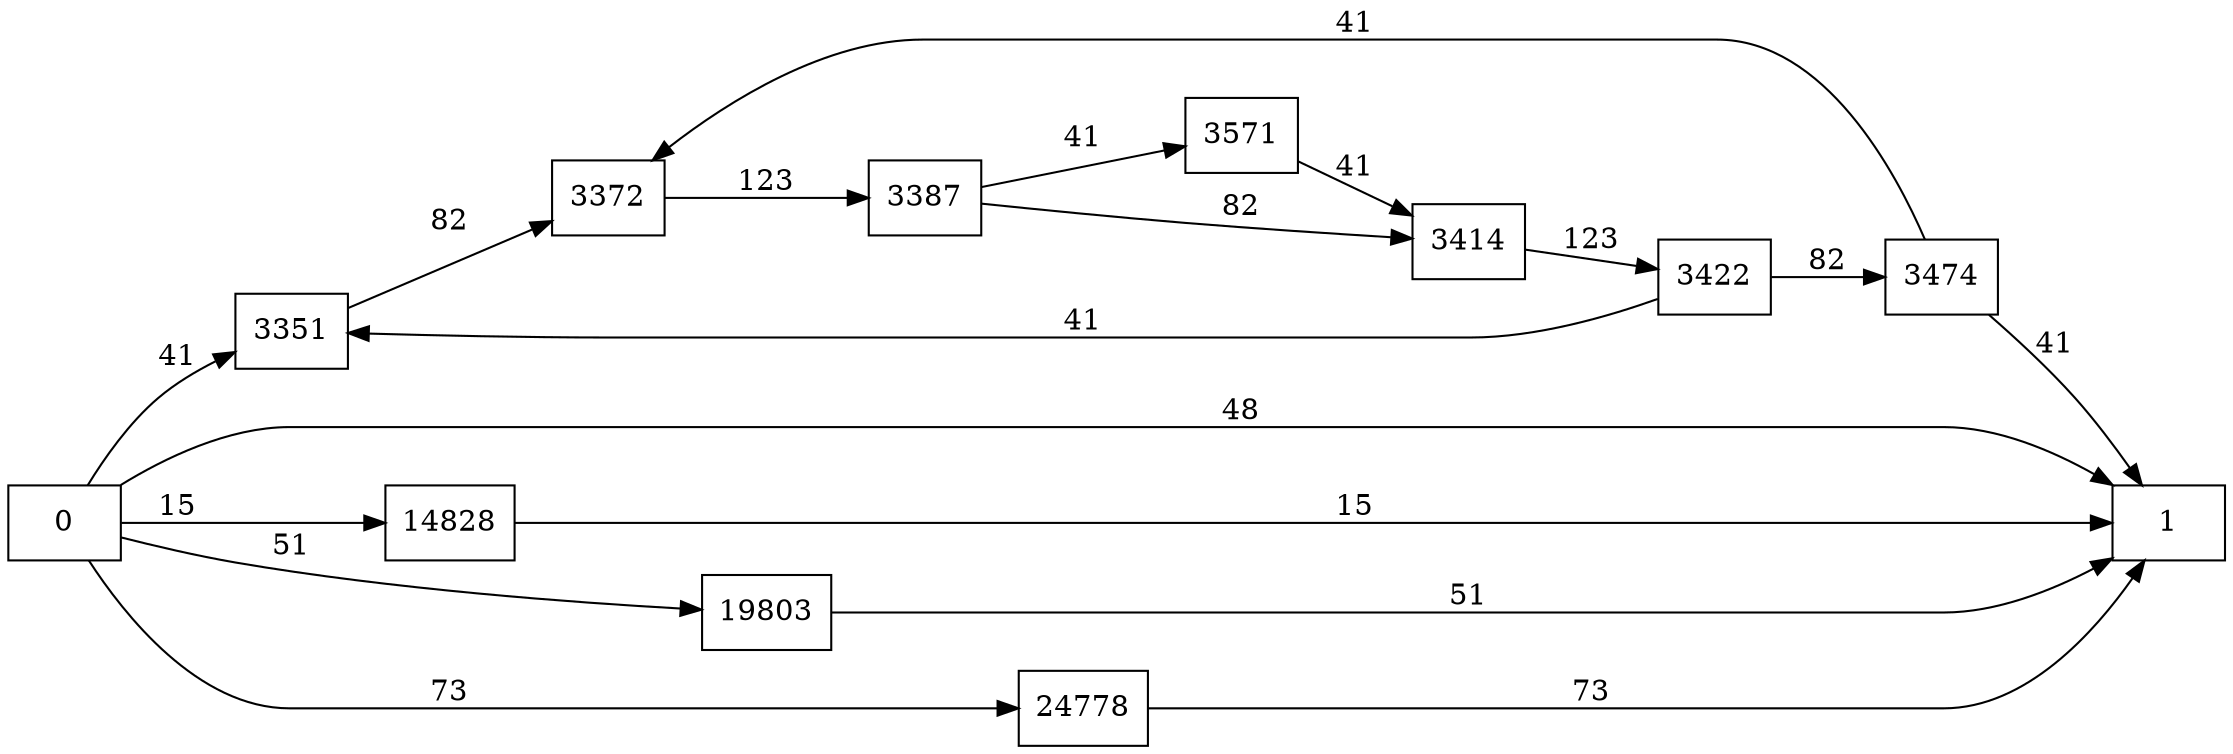 digraph {
	graph [rankdir=LR]
	node [shape=rectangle]
	3351 -> 3372 [label=82]
	3372 -> 3387 [label=123]
	3387 -> 3414 [label=82]
	3387 -> 3571 [label=41]
	3414 -> 3422 [label=123]
	3422 -> 3474 [label=82]
	3422 -> 3351 [label=41]
	3474 -> 3372 [label=41]
	3474 -> 1 [label=41]
	3571 -> 3414 [label=41]
	14828 -> 1 [label=15]
	19803 -> 1 [label=51]
	24778 -> 1 [label=73]
	0 -> 3351 [label=41]
	0 -> 1 [label=48]
	0 -> 14828 [label=15]
	0 -> 19803 [label=51]
	0 -> 24778 [label=73]
}
